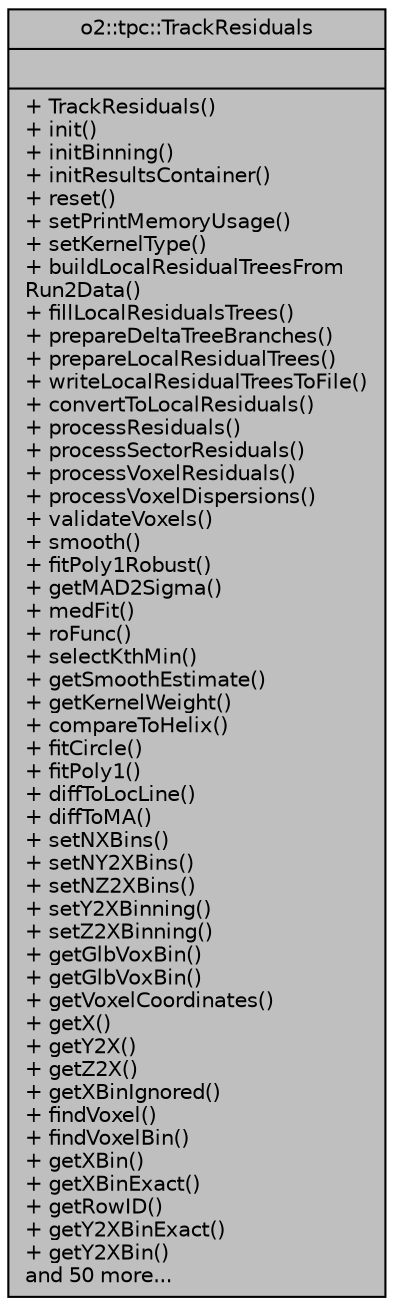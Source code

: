 digraph "o2::tpc::TrackResiduals"
{
 // INTERACTIVE_SVG=YES
  bgcolor="transparent";
  edge [fontname="Helvetica",fontsize="10",labelfontname="Helvetica",labelfontsize="10"];
  node [fontname="Helvetica",fontsize="10",shape=record];
  Node1 [label="{o2::tpc::TrackResiduals\n||+ TrackResiduals()\l+ init()\l+ initBinning()\l+ initResultsContainer()\l+ reset()\l+ setPrintMemoryUsage()\l+ setKernelType()\l+ buildLocalResidualTreesFrom\lRun2Data()\l+ fillLocalResidualsTrees()\l+ prepareDeltaTreeBranches()\l+ prepareLocalResidualTrees()\l+ writeLocalResidualTreesToFile()\l+ convertToLocalResiduals()\l+ processResiduals()\l+ processSectorResiduals()\l+ processVoxelResiduals()\l+ processVoxelDispersions()\l+ validateVoxels()\l+ smooth()\l+ fitPoly1Robust()\l+ getMAD2Sigma()\l+ medFit()\l+ roFunc()\l+ selectKthMin()\l+ getSmoothEstimate()\l+ getKernelWeight()\l+ compareToHelix()\l+ fitCircle()\l+ fitPoly1()\l+ diffToLocLine()\l+ diffToMA()\l+ setNXBins()\l+ setNY2XBins()\l+ setNZ2XBins()\l+ setY2XBinning()\l+ setZ2XBinning()\l+ getGlbVoxBin()\l+ getGlbVoxBin()\l+ getVoxelCoordinates()\l+ getX()\l+ getY2X()\l+ getZ2X()\l+ getXBinIgnored()\l+ findVoxel()\l+ findVoxelBin()\l+ getXBin()\l+ getXBinExact()\l+ getRowID()\l+ getY2XBinExact()\l+ getY2XBin()\land 50 more...\l}",height=0.2,width=0.4,color="black", fillcolor="grey75", style="filled", fontcolor="black"];
}
